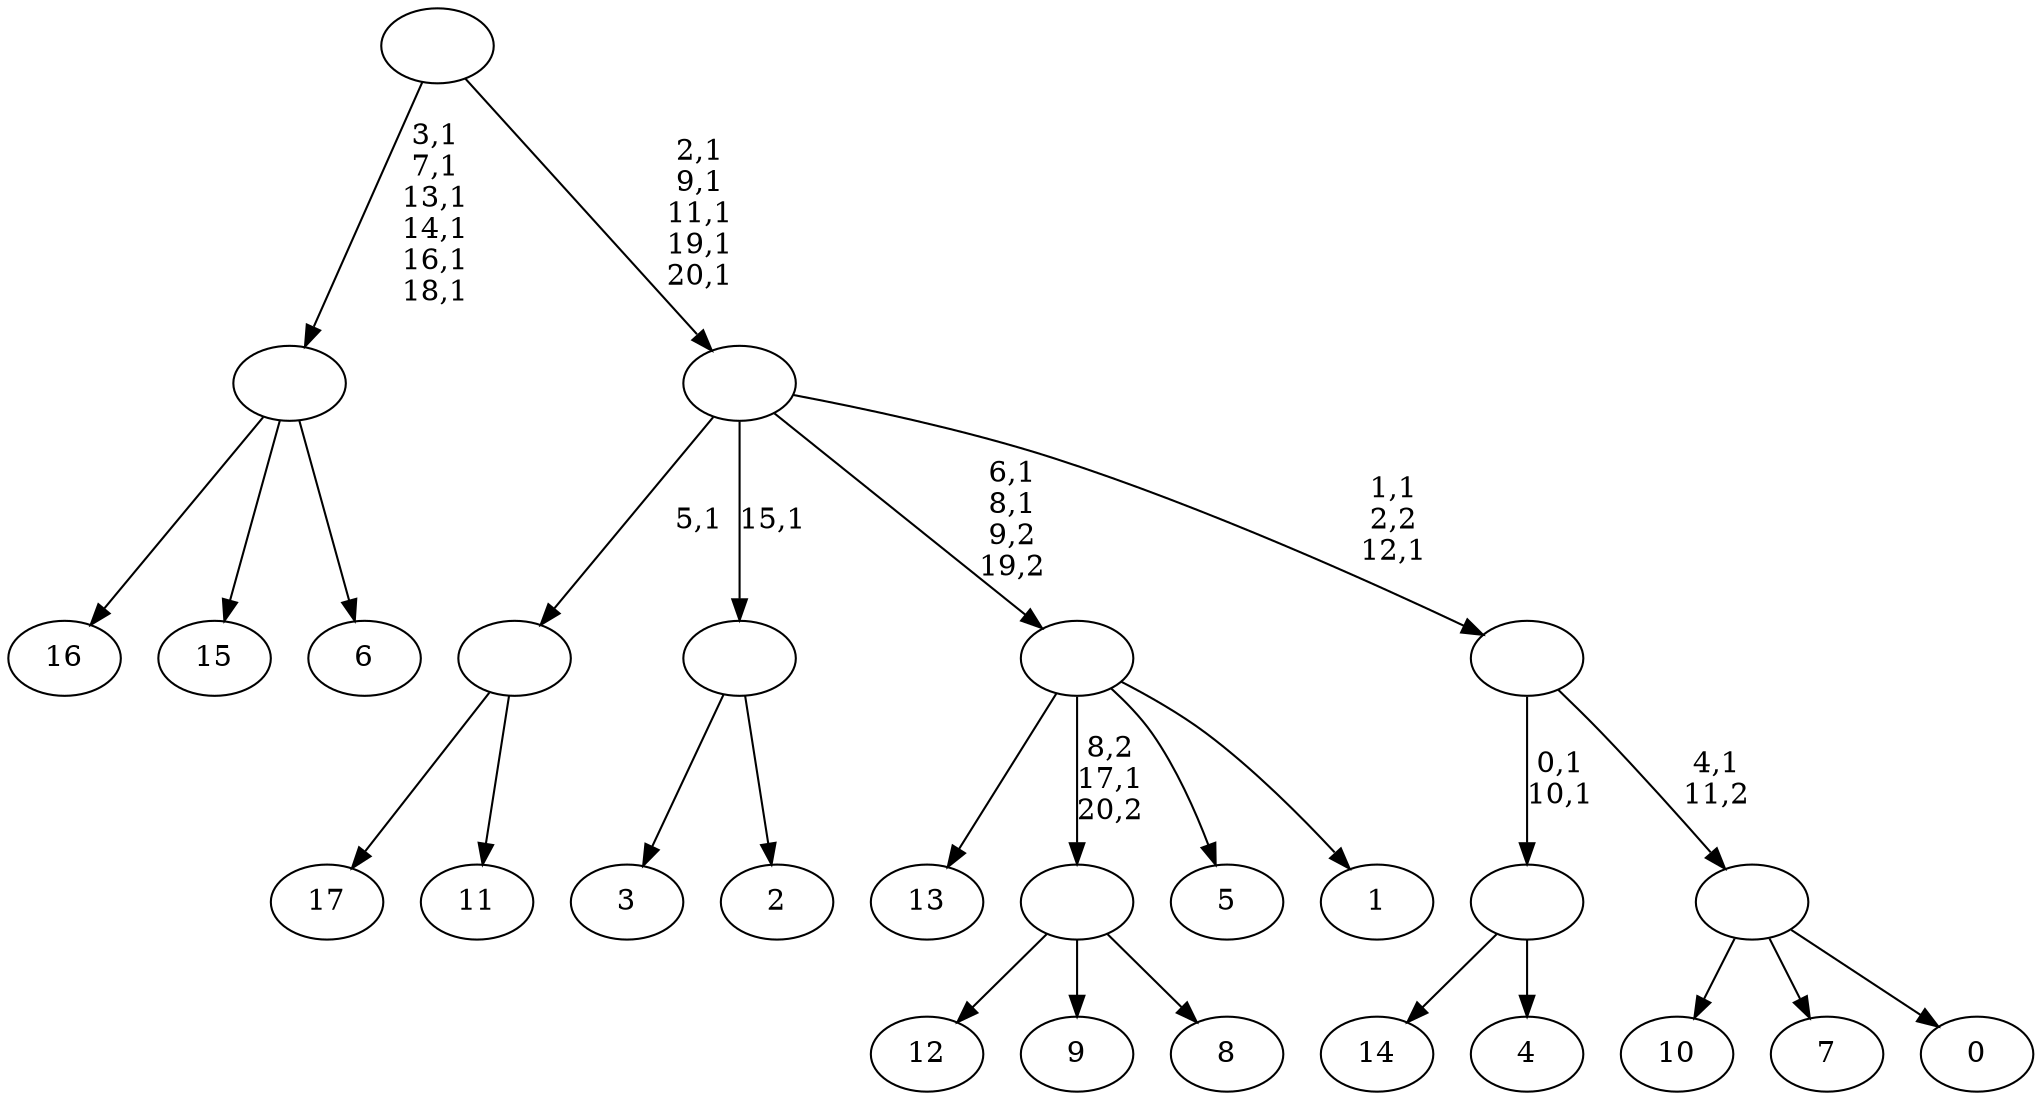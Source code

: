 digraph T {
	39 [label="17"]
	38 [label="16"]
	37 [label="15"]
	36 [label="14"]
	35 [label="13"]
	34 [label="12"]
	33 [label="11"]
	32 [label=""]
	31 [label="10"]
	30 [label="9"]
	29 [label="8"]
	28 [label=""]
	27 [label="7"]
	26 [label="6"]
	25 [label=""]
	19 [label="5"]
	18 [label="4"]
	17 [label=""]
	15 [label="3"]
	14 [label="2"]
	13 [label=""]
	12 [label="1"]
	11 [label=""]
	9 [label="0"]
	8 [label=""]
	7 [label=""]
	5 [label=""]
	0 [label=""]
	32 -> 39 [label=""]
	32 -> 33 [label=""]
	28 -> 34 [label=""]
	28 -> 30 [label=""]
	28 -> 29 [label=""]
	25 -> 38 [label=""]
	25 -> 37 [label=""]
	25 -> 26 [label=""]
	17 -> 36 [label=""]
	17 -> 18 [label=""]
	13 -> 15 [label=""]
	13 -> 14 [label=""]
	11 -> 35 [label=""]
	11 -> 28 [label="8,2\n17,1\n20,2"]
	11 -> 19 [label=""]
	11 -> 12 [label=""]
	8 -> 31 [label=""]
	8 -> 27 [label=""]
	8 -> 9 [label=""]
	7 -> 17 [label="0,1\n10,1"]
	7 -> 8 [label="4,1\n11,2"]
	5 -> 7 [label="1,1\n2,2\n12,1"]
	5 -> 11 [label="6,1\n8,1\n9,2\n19,2"]
	5 -> 32 [label="5,1"]
	5 -> 13 [label="15,1"]
	0 -> 5 [label="2,1\n9,1\n11,1\n19,1\n20,1"]
	0 -> 25 [label="3,1\n7,1\n13,1\n14,1\n16,1\n18,1"]
}
